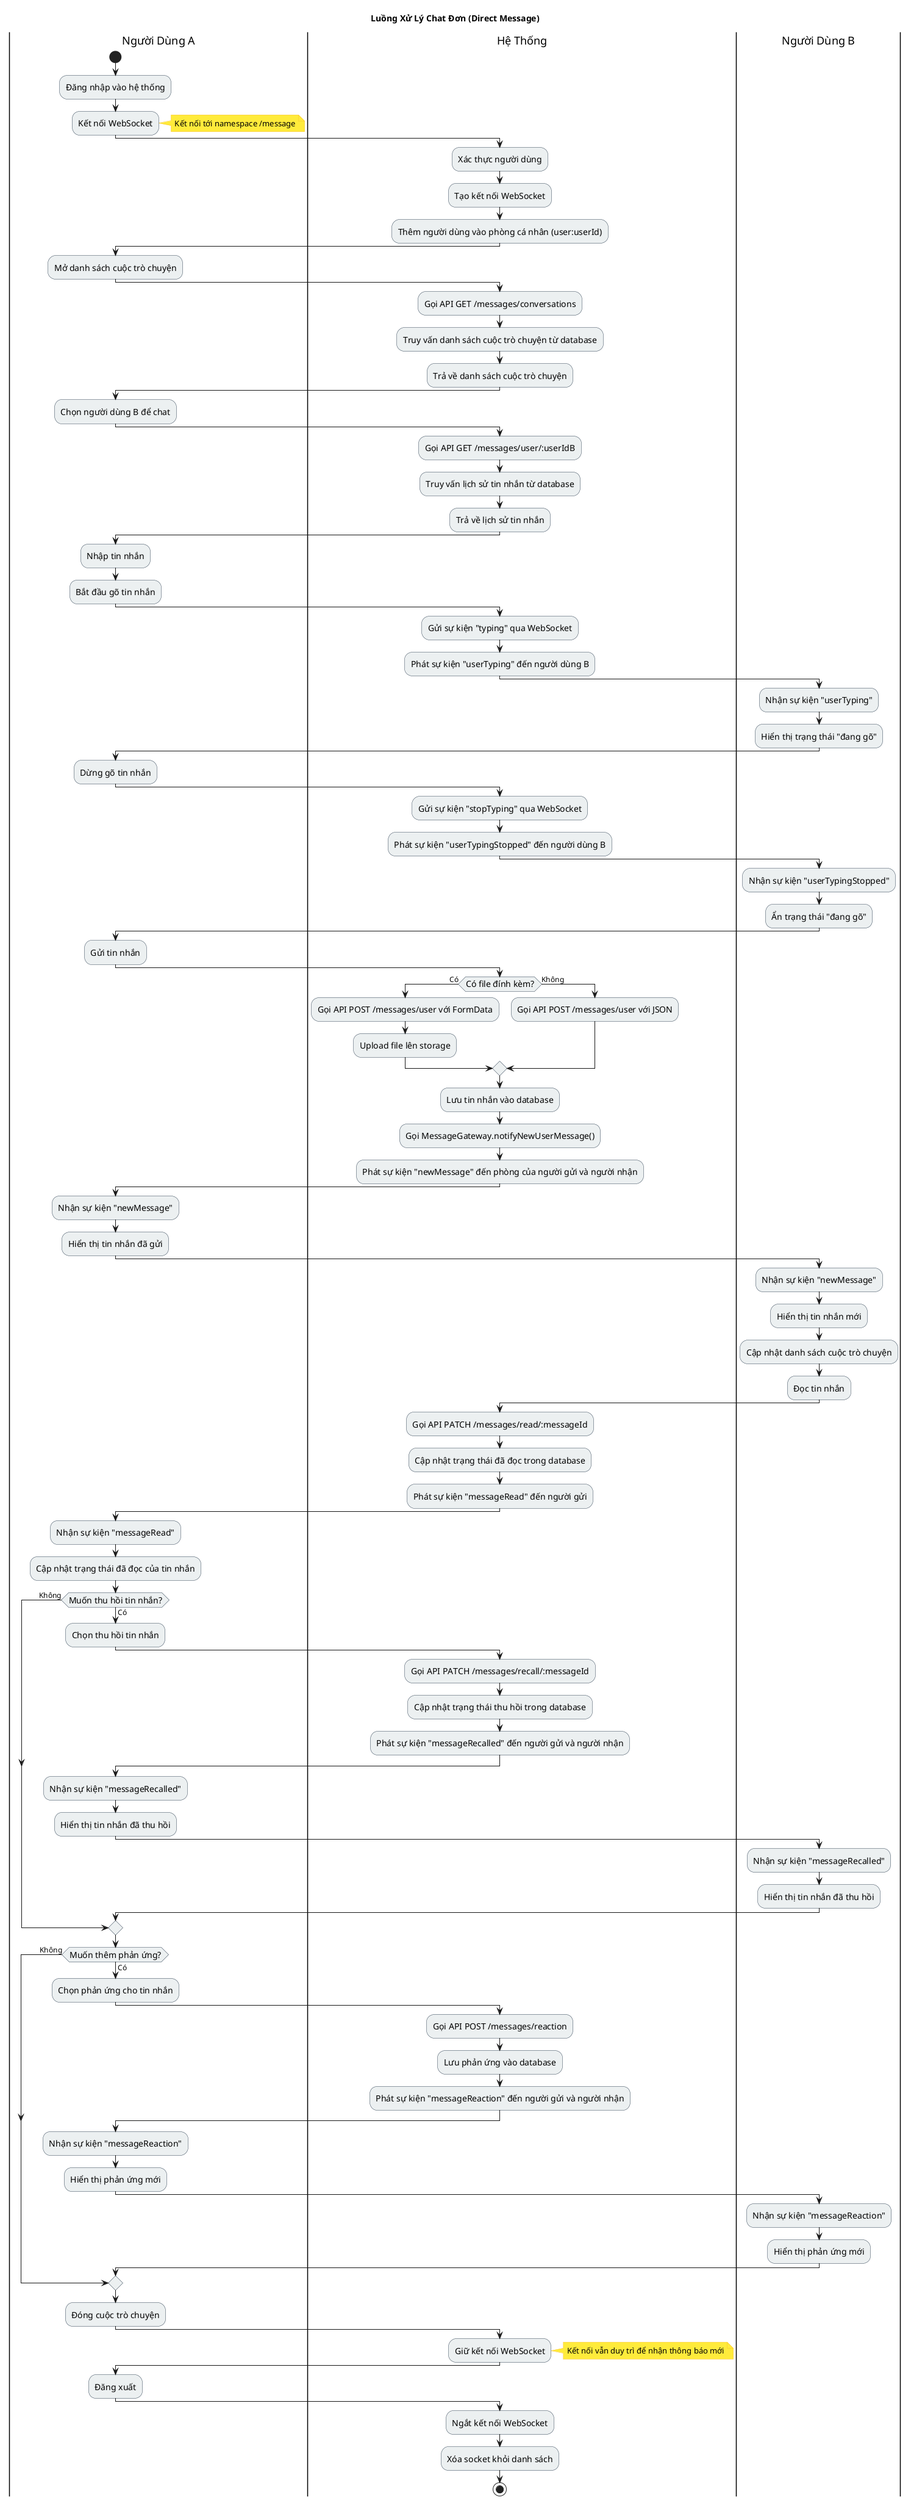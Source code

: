 @startuml Chat Đơn - Activity Diagram

skinparam backgroundColor white
skinparam activityFontSize 14
skinparam activityFontName Arial
skinparam ArrowFontSize 12
skinparam ArrowFontName Arial
skinparam ActivityBorderColor #2C3E50
skinparam ActivityBackgroundColor #ECF0F1
skinparam ActivityDiamondBackgroundColor #ECF0F1
skinparam ActivityDiamondBorderColor #2C3E50
skinparam NoteBackgroundColor #FFEB3B
skinparam NoteBorderColor #FBC02D

title Luồng Xử Lý Chat Đơn (Direct Message)

|Người Dùng A|
start
:Đăng nhập vào hệ thống;
:Kết nối WebSocket;
note right: Kết nối tới namespace /message

|Hệ Thống|
:Xác thực người dùng;
:Tạo kết nối WebSocket;
:Thêm người dùng vào phòng cá nhân (user:userId);

|Người Dùng A|
:Mở danh sách cuộc trò chuyện;

|Hệ Thống|
:Gọi API GET /messages/conversations;
:Truy vấn danh sách cuộc trò chuyện từ database;
:Trả về danh sách cuộc trò chuyện;

|Người Dùng A|
:Chọn người dùng B để chat;

|Hệ Thống|
:Gọi API GET /messages/user/:userIdB;
:Truy vấn lịch sử tin nhắn từ database;
:Trả về lịch sử tin nhắn;

|Người Dùng A|
:Nhập tin nhắn;
:Bắt đầu gõ tin nhắn;

|Hệ Thống|
:Gửi sự kiện "typing" qua WebSocket;
:Phát sự kiện "userTyping" đến người dùng B;

|Người Dùng B|
:Nhận sự kiện "userTyping";
:Hiển thị trạng thái "đang gõ";

|Người Dùng A|
:Dừng gõ tin nhắn;

|Hệ Thống|
:Gửi sự kiện "stopTyping" qua WebSocket;
:Phát sự kiện "userTypingStopped" đến người dùng B;

|Người Dùng B|
:Nhận sự kiện "userTypingStopped";
:Ẩn trạng thái "đang gõ";

|Người Dùng A|
:Gửi tin nhắn;

|Hệ Thống|
if (Có file đính kèm?) then (Có)
  :Gọi API POST /messages/user với FormData;
  :Upload file lên storage;
else (Không)
  :Gọi API POST /messages/user với JSON;
endif
:Lưu tin nhắn vào database;
:Gọi MessageGateway.notifyNewUserMessage();
:Phát sự kiện "newMessage" đến phòng của người gửi và người nhận;

|Người Dùng A|
:Nhận sự kiện "newMessage";
:Hiển thị tin nhắn đã gửi;

|Người Dùng B|
:Nhận sự kiện "newMessage";
:Hiển thị tin nhắn mới;
:Cập nhật danh sách cuộc trò chuyện;

|Người Dùng B|
:Đọc tin nhắn;

|Hệ Thống|
:Gọi API PATCH /messages/read/:messageId;
:Cập nhật trạng thái đã đọc trong database;
:Phát sự kiện "messageRead" đến người gửi;

|Người Dùng A|
:Nhận sự kiện "messageRead";
:Cập nhật trạng thái đã đọc của tin nhắn;

|Người Dùng A|
if (Muốn thu hồi tin nhắn?) then (Có)
  :Chọn thu hồi tin nhắn;
  
  |Hệ Thống|
  :Gọi API PATCH /messages/recall/:messageId;
  :Cập nhật trạng thái thu hồi trong database;
  :Phát sự kiện "messageRecalled" đến người gửi và người nhận;
  
  |Người Dùng A|
  :Nhận sự kiện "messageRecalled";
  :Hiển thị tin nhắn đã thu hồi;
  
  |Người Dùng B|
  :Nhận sự kiện "messageRecalled";
  :Hiển thị tin nhắn đã thu hồi;
else (Không)
endif

|Người Dùng A|
if (Muốn thêm phản ứng?) then (Có)
  :Chọn phản ứng cho tin nhắn;
  
  |Hệ Thống|
  :Gọi API POST /messages/reaction;
  :Lưu phản ứng vào database;
  :Phát sự kiện "messageReaction" đến người gửi và người nhận;
  
  |Người Dùng A|
  :Nhận sự kiện "messageReaction";
  :Hiển thị phản ứng mới;
  
  |Người Dùng B|
  :Nhận sự kiện "messageReaction";
  :Hiển thị phản ứng mới;
else (Không)
endif

|Người Dùng A|
:Đóng cuộc trò chuyện;

|Hệ Thống|
:Giữ kết nối WebSocket;
note right: Kết nối vẫn duy trì để nhận thông báo mới

|Người Dùng A|
:Đăng xuất;

|Hệ Thống|
:Ngắt kết nối WebSocket;
:Xóa socket khỏi danh sách;

stop

@enduml
